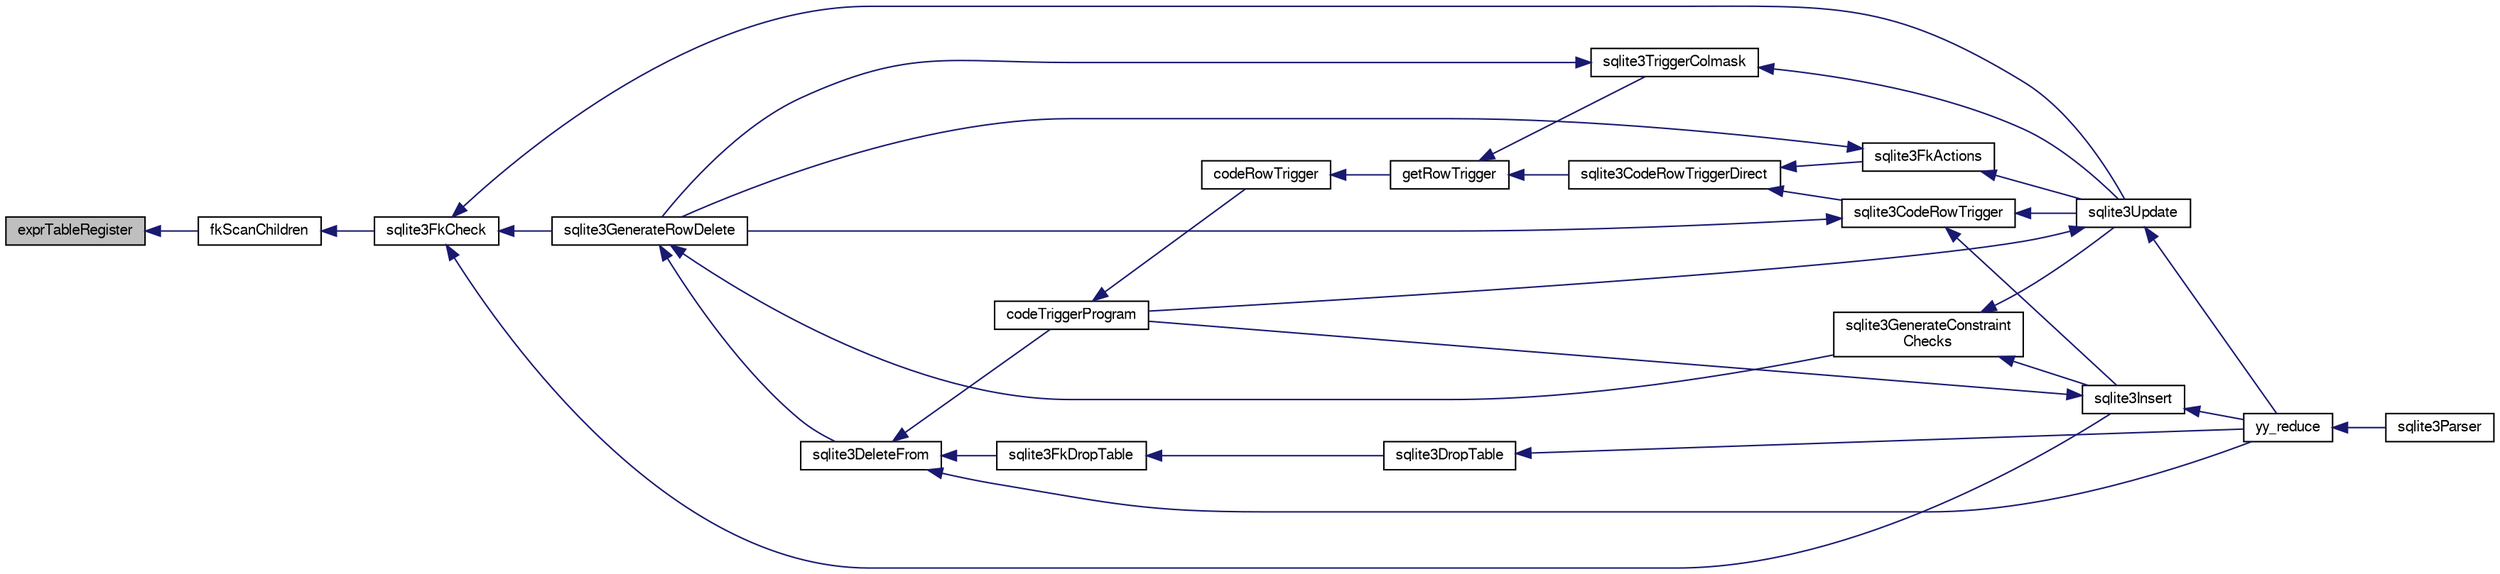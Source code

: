 digraph "exprTableRegister"
{
  edge [fontname="FreeSans",fontsize="10",labelfontname="FreeSans",labelfontsize="10"];
  node [fontname="FreeSans",fontsize="10",shape=record];
  rankdir="LR";
  Node107141 [label="exprTableRegister",height=0.2,width=0.4,color="black", fillcolor="grey75", style="filled", fontcolor="black"];
  Node107141 -> Node107142 [dir="back",color="midnightblue",fontsize="10",style="solid",fontname="FreeSans"];
  Node107142 [label="fkScanChildren",height=0.2,width=0.4,color="black", fillcolor="white", style="filled",URL="$sqlite3_8c.html#a67c9dcb484336b3155e7a82a037d4691"];
  Node107142 -> Node107143 [dir="back",color="midnightblue",fontsize="10",style="solid",fontname="FreeSans"];
  Node107143 [label="sqlite3FkCheck",height=0.2,width=0.4,color="black", fillcolor="white", style="filled",URL="$sqlite3_8c.html#aa38fb76c7d6f48f19772877a41703b92"];
  Node107143 -> Node107144 [dir="back",color="midnightblue",fontsize="10",style="solid",fontname="FreeSans"];
  Node107144 [label="sqlite3GenerateRowDelete",height=0.2,width=0.4,color="black", fillcolor="white", style="filled",URL="$sqlite3_8c.html#a2c76cbf3027fc18fdbb8cb4cd96b77d9"];
  Node107144 -> Node107145 [dir="back",color="midnightblue",fontsize="10",style="solid",fontname="FreeSans"];
  Node107145 [label="sqlite3DeleteFrom",height=0.2,width=0.4,color="black", fillcolor="white", style="filled",URL="$sqlite3_8c.html#ab9b4b45349188b49eabb23f94608a091"];
  Node107145 -> Node107146 [dir="back",color="midnightblue",fontsize="10",style="solid",fontname="FreeSans"];
  Node107146 [label="sqlite3FkDropTable",height=0.2,width=0.4,color="black", fillcolor="white", style="filled",URL="$sqlite3_8c.html#a1218c6fc74e89152ceaa4760e82f5ef9"];
  Node107146 -> Node107147 [dir="back",color="midnightblue",fontsize="10",style="solid",fontname="FreeSans"];
  Node107147 [label="sqlite3DropTable",height=0.2,width=0.4,color="black", fillcolor="white", style="filled",URL="$sqlite3_8c.html#a5534f77364b5568783c0e50db3c9defb"];
  Node107147 -> Node107148 [dir="back",color="midnightblue",fontsize="10",style="solid",fontname="FreeSans"];
  Node107148 [label="yy_reduce",height=0.2,width=0.4,color="black", fillcolor="white", style="filled",URL="$sqlite3_8c.html#a7c419a9b25711c666a9a2449ef377f14"];
  Node107148 -> Node107149 [dir="back",color="midnightblue",fontsize="10",style="solid",fontname="FreeSans"];
  Node107149 [label="sqlite3Parser",height=0.2,width=0.4,color="black", fillcolor="white", style="filled",URL="$sqlite3_8c.html#a0327d71a5fabe0b6a343d78a2602e72a"];
  Node107145 -> Node107150 [dir="back",color="midnightblue",fontsize="10",style="solid",fontname="FreeSans"];
  Node107150 [label="codeTriggerProgram",height=0.2,width=0.4,color="black", fillcolor="white", style="filled",URL="$sqlite3_8c.html#a120801f59d9281d201d2ff4b2606836e"];
  Node107150 -> Node107151 [dir="back",color="midnightblue",fontsize="10",style="solid",fontname="FreeSans"];
  Node107151 [label="codeRowTrigger",height=0.2,width=0.4,color="black", fillcolor="white", style="filled",URL="$sqlite3_8c.html#a463cea5aaaf388b560b206570a0022fc"];
  Node107151 -> Node107152 [dir="back",color="midnightblue",fontsize="10",style="solid",fontname="FreeSans"];
  Node107152 [label="getRowTrigger",height=0.2,width=0.4,color="black", fillcolor="white", style="filled",URL="$sqlite3_8c.html#a69626ef20b540d1a2b19cf56f3f45689"];
  Node107152 -> Node107153 [dir="back",color="midnightblue",fontsize="10",style="solid",fontname="FreeSans"];
  Node107153 [label="sqlite3CodeRowTriggerDirect",height=0.2,width=0.4,color="black", fillcolor="white", style="filled",URL="$sqlite3_8c.html#ad92829f9001bcf89a0299dad5a48acd4"];
  Node107153 -> Node107154 [dir="back",color="midnightblue",fontsize="10",style="solid",fontname="FreeSans"];
  Node107154 [label="sqlite3FkActions",height=0.2,width=0.4,color="black", fillcolor="white", style="filled",URL="$sqlite3_8c.html#a39159bd1623724946c22355ba7f3ef90"];
  Node107154 -> Node107144 [dir="back",color="midnightblue",fontsize="10",style="solid",fontname="FreeSans"];
  Node107154 -> Node107155 [dir="back",color="midnightblue",fontsize="10",style="solid",fontname="FreeSans"];
  Node107155 [label="sqlite3Update",height=0.2,width=0.4,color="black", fillcolor="white", style="filled",URL="$sqlite3_8c.html#ac5aa67c46e8cc8174566fabe6809fafa"];
  Node107155 -> Node107150 [dir="back",color="midnightblue",fontsize="10",style="solid",fontname="FreeSans"];
  Node107155 -> Node107148 [dir="back",color="midnightblue",fontsize="10",style="solid",fontname="FreeSans"];
  Node107153 -> Node107156 [dir="back",color="midnightblue",fontsize="10",style="solid",fontname="FreeSans"];
  Node107156 [label="sqlite3CodeRowTrigger",height=0.2,width=0.4,color="black", fillcolor="white", style="filled",URL="$sqlite3_8c.html#a37f21393c74de4d01b16761ee9abacd9"];
  Node107156 -> Node107144 [dir="back",color="midnightblue",fontsize="10",style="solid",fontname="FreeSans"];
  Node107156 -> Node107157 [dir="back",color="midnightblue",fontsize="10",style="solid",fontname="FreeSans"];
  Node107157 [label="sqlite3Insert",height=0.2,width=0.4,color="black", fillcolor="white", style="filled",URL="$sqlite3_8c.html#a5b17c9c2000bae6bdff8e6be48d7dc2b"];
  Node107157 -> Node107150 [dir="back",color="midnightblue",fontsize="10",style="solid",fontname="FreeSans"];
  Node107157 -> Node107148 [dir="back",color="midnightblue",fontsize="10",style="solid",fontname="FreeSans"];
  Node107156 -> Node107155 [dir="back",color="midnightblue",fontsize="10",style="solid",fontname="FreeSans"];
  Node107152 -> Node107158 [dir="back",color="midnightblue",fontsize="10",style="solid",fontname="FreeSans"];
  Node107158 [label="sqlite3TriggerColmask",height=0.2,width=0.4,color="black", fillcolor="white", style="filled",URL="$sqlite3_8c.html#acace8e99e37ae5e84ea03c65e820c540"];
  Node107158 -> Node107144 [dir="back",color="midnightblue",fontsize="10",style="solid",fontname="FreeSans"];
  Node107158 -> Node107155 [dir="back",color="midnightblue",fontsize="10",style="solid",fontname="FreeSans"];
  Node107145 -> Node107148 [dir="back",color="midnightblue",fontsize="10",style="solid",fontname="FreeSans"];
  Node107144 -> Node107159 [dir="back",color="midnightblue",fontsize="10",style="solid",fontname="FreeSans"];
  Node107159 [label="sqlite3GenerateConstraint\lChecks",height=0.2,width=0.4,color="black", fillcolor="white", style="filled",URL="$sqlite3_8c.html#aef639c1e6a0c0a67ca6e7690ad931bd2"];
  Node107159 -> Node107157 [dir="back",color="midnightblue",fontsize="10",style="solid",fontname="FreeSans"];
  Node107159 -> Node107155 [dir="back",color="midnightblue",fontsize="10",style="solid",fontname="FreeSans"];
  Node107143 -> Node107157 [dir="back",color="midnightblue",fontsize="10",style="solid",fontname="FreeSans"];
  Node107143 -> Node107155 [dir="back",color="midnightblue",fontsize="10",style="solid",fontname="FreeSans"];
}
